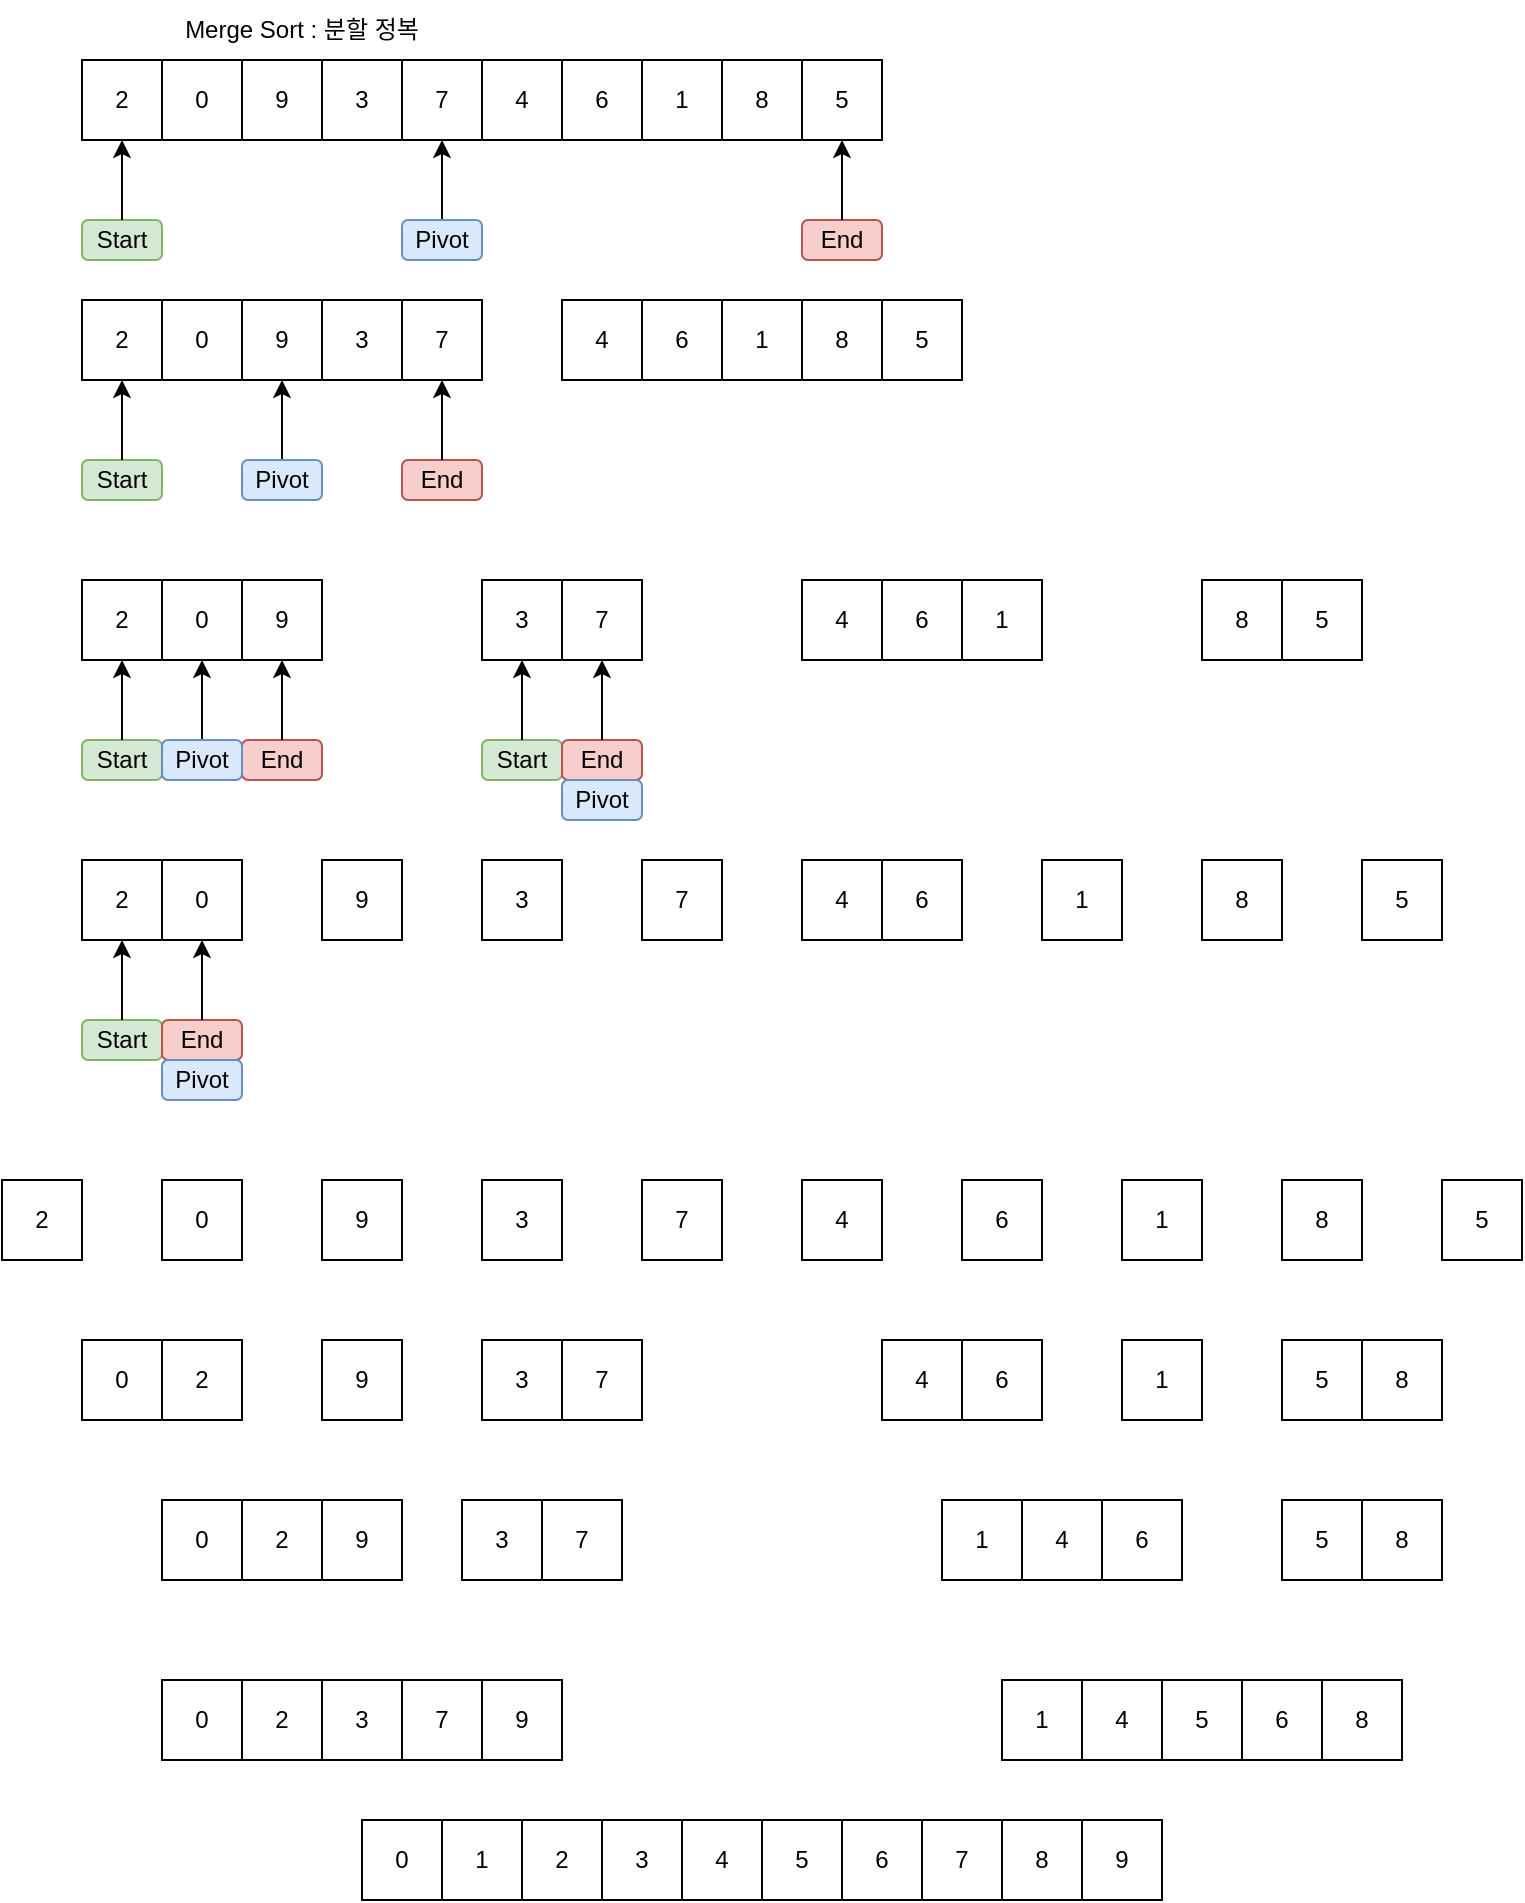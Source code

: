 <mxfile version="18.1.2" type="device"><diagram id="XsUgn-g_U2hLVd-NIfqP" name="Page-1"><mxGraphModel dx="782" dy="468" grid="1" gridSize="10" guides="1" tooltips="1" connect="1" arrows="1" fold="1" page="1" pageScale="1" pageWidth="827" pageHeight="1169" math="0" shadow="0"><root><mxCell id="0"/><mxCell id="1" parent="0"/><mxCell id="0Sv0Pnsijhi5YhSLoThr-1" value="1" style="rounded=0;whiteSpace=wrap;html=1;" vertex="1" parent="1"><mxGeometry x="320" y="40" width="40" height="40" as="geometry"/></mxCell><mxCell id="0Sv0Pnsijhi5YhSLoThr-2" value="2" style="rounded=0;whiteSpace=wrap;html=1;" vertex="1" parent="1"><mxGeometry x="40" y="40" width="40" height="40" as="geometry"/></mxCell><mxCell id="0Sv0Pnsijhi5YhSLoThr-3" value="3" style="rounded=0;whiteSpace=wrap;html=1;" vertex="1" parent="1"><mxGeometry x="160" y="40" width="40" height="40" as="geometry"/></mxCell><mxCell id="0Sv0Pnsijhi5YhSLoThr-4" value="4" style="rounded=0;whiteSpace=wrap;html=1;" vertex="1" parent="1"><mxGeometry x="240" y="40" width="40" height="40" as="geometry"/></mxCell><mxCell id="0Sv0Pnsijhi5YhSLoThr-5" value="5" style="rounded=0;whiteSpace=wrap;html=1;" vertex="1" parent="1"><mxGeometry x="400" y="40" width="40" height="40" as="geometry"/></mxCell><mxCell id="0Sv0Pnsijhi5YhSLoThr-6" value="6" style="rounded=0;whiteSpace=wrap;html=1;" vertex="1" parent="1"><mxGeometry x="280" y="40" width="40" height="40" as="geometry"/></mxCell><mxCell id="0Sv0Pnsijhi5YhSLoThr-7" value="7" style="rounded=0;whiteSpace=wrap;html=1;" vertex="1" parent="1"><mxGeometry x="200" y="40" width="40" height="40" as="geometry"/></mxCell><mxCell id="0Sv0Pnsijhi5YhSLoThr-8" value="8" style="rounded=0;whiteSpace=wrap;html=1;" vertex="1" parent="1"><mxGeometry x="360" y="40" width="40" height="40" as="geometry"/></mxCell><mxCell id="0Sv0Pnsijhi5YhSLoThr-9" value="9" style="rounded=0;whiteSpace=wrap;html=1;" vertex="1" parent="1"><mxGeometry x="120" y="40" width="40" height="40" as="geometry"/></mxCell><mxCell id="0Sv0Pnsijhi5YhSLoThr-10" value="0" style="rounded=0;whiteSpace=wrap;html=1;" vertex="1" parent="1"><mxGeometry x="80" y="40" width="40" height="40" as="geometry"/></mxCell><mxCell id="0Sv0Pnsijhi5YhSLoThr-12" value="Merge Sort : 분할 정복" style="text;html=1;strokeColor=none;fillColor=none;align=center;verticalAlign=middle;whiteSpace=wrap;rounded=0;" vertex="1" parent="1"><mxGeometry x="40" y="10" width="220" height="30" as="geometry"/></mxCell><mxCell id="0Sv0Pnsijhi5YhSLoThr-13" value="" style="endArrow=classic;html=1;rounded=0;entryX=1;entryY=1;entryDx=0;entryDy=0;" edge="1" parent="1"><mxGeometry width="50" height="50" relative="1" as="geometry"><mxPoint x="220" y="120" as="sourcePoint"/><mxPoint x="220" y="80" as="targetPoint"/></mxGeometry></mxCell><mxCell id="0Sv0Pnsijhi5YhSLoThr-15" value="Pivot" style="rounded=1;whiteSpace=wrap;html=1;fillColor=#dae8fc;strokeColor=#6c8ebf;" vertex="1" parent="1"><mxGeometry x="200" y="120" width="40" height="20" as="geometry"/></mxCell><mxCell id="0Sv0Pnsijhi5YhSLoThr-16" value="Start" style="rounded=1;whiteSpace=wrap;html=1;fillColor=#d5e8d4;strokeColor=#82b366;" vertex="1" parent="1"><mxGeometry x="40" y="120" width="40" height="20" as="geometry"/></mxCell><mxCell id="0Sv0Pnsijhi5YhSLoThr-18" value="" style="endArrow=classic;html=1;rounded=0;entryX=1;entryY=1;entryDx=0;entryDy=0;" edge="1" parent="1"><mxGeometry width="50" height="50" relative="1" as="geometry"><mxPoint x="60" y="120" as="sourcePoint"/><mxPoint x="60" y="80" as="targetPoint"/></mxGeometry></mxCell><mxCell id="0Sv0Pnsijhi5YhSLoThr-20" value="End" style="rounded=1;whiteSpace=wrap;html=1;fillColor=#f8cecc;strokeColor=#b85450;" vertex="1" parent="1"><mxGeometry x="400" y="120" width="40" height="20" as="geometry"/></mxCell><mxCell id="0Sv0Pnsijhi5YhSLoThr-21" value="" style="endArrow=classic;html=1;rounded=0;entryX=1;entryY=1;entryDx=0;entryDy=0;" edge="1" parent="1"><mxGeometry width="50" height="50" relative="1" as="geometry"><mxPoint x="420" y="120" as="sourcePoint"/><mxPoint x="420" y="80" as="targetPoint"/></mxGeometry></mxCell><mxCell id="0Sv0Pnsijhi5YhSLoThr-22" value="2" style="rounded=0;whiteSpace=wrap;html=1;" vertex="1" parent="1"><mxGeometry x="40" y="160" width="40" height="40" as="geometry"/></mxCell><mxCell id="0Sv0Pnsijhi5YhSLoThr-23" value="3" style="rounded=0;whiteSpace=wrap;html=1;" vertex="1" parent="1"><mxGeometry x="160" y="160" width="40" height="40" as="geometry"/></mxCell><mxCell id="0Sv0Pnsijhi5YhSLoThr-24" value="7" style="rounded=0;whiteSpace=wrap;html=1;" vertex="1" parent="1"><mxGeometry x="200" y="160" width="40" height="40" as="geometry"/></mxCell><mxCell id="0Sv0Pnsijhi5YhSLoThr-25" value="9" style="rounded=0;whiteSpace=wrap;html=1;" vertex="1" parent="1"><mxGeometry x="120" y="160" width="40" height="40" as="geometry"/></mxCell><mxCell id="0Sv0Pnsijhi5YhSLoThr-26" value="0" style="rounded=0;whiteSpace=wrap;html=1;" vertex="1" parent="1"><mxGeometry x="80" y="160" width="40" height="40" as="geometry"/></mxCell><mxCell id="0Sv0Pnsijhi5YhSLoThr-32" value="Start" style="rounded=1;whiteSpace=wrap;html=1;fillColor=#d5e8d4;strokeColor=#82b366;" vertex="1" parent="1"><mxGeometry x="40" y="240" width="40" height="20" as="geometry"/></mxCell><mxCell id="0Sv0Pnsijhi5YhSLoThr-33" value="" style="endArrow=classic;html=1;rounded=0;entryX=1;entryY=1;entryDx=0;entryDy=0;" edge="1" parent="1"><mxGeometry width="50" height="50" relative="1" as="geometry"><mxPoint x="60" y="240" as="sourcePoint"/><mxPoint x="60" y="200" as="targetPoint"/></mxGeometry></mxCell><mxCell id="0Sv0Pnsijhi5YhSLoThr-34" value="End" style="rounded=1;whiteSpace=wrap;html=1;fillColor=#f8cecc;strokeColor=#b85450;" vertex="1" parent="1"><mxGeometry x="200" y="240" width="40" height="20" as="geometry"/></mxCell><mxCell id="0Sv0Pnsijhi5YhSLoThr-35" value="" style="endArrow=classic;html=1;rounded=0;entryX=1;entryY=1;entryDx=0;entryDy=0;" edge="1" parent="1"><mxGeometry width="50" height="50" relative="1" as="geometry"><mxPoint x="220" y="240" as="sourcePoint"/><mxPoint x="220" y="200" as="targetPoint"/></mxGeometry></mxCell><mxCell id="0Sv0Pnsijhi5YhSLoThr-36" value="" style="endArrow=classic;html=1;rounded=0;entryX=1;entryY=1;entryDx=0;entryDy=0;" edge="1" parent="1"><mxGeometry width="50" height="50" relative="1" as="geometry"><mxPoint x="140" y="240" as="sourcePoint"/><mxPoint x="140" y="200" as="targetPoint"/></mxGeometry></mxCell><mxCell id="0Sv0Pnsijhi5YhSLoThr-37" value="Pivot" style="rounded=1;whiteSpace=wrap;html=1;fillColor=#dae8fc;strokeColor=#6c8ebf;" vertex="1" parent="1"><mxGeometry x="120" y="240" width="40" height="20" as="geometry"/></mxCell><mxCell id="0Sv0Pnsijhi5YhSLoThr-38" value="2" style="rounded=0;whiteSpace=wrap;html=1;" vertex="1" parent="1"><mxGeometry x="40" y="300" width="40" height="40" as="geometry"/></mxCell><mxCell id="0Sv0Pnsijhi5YhSLoThr-39" value="9" style="rounded=0;whiteSpace=wrap;html=1;" vertex="1" parent="1"><mxGeometry x="120" y="300" width="40" height="40" as="geometry"/></mxCell><mxCell id="0Sv0Pnsijhi5YhSLoThr-40" value="0" style="rounded=0;whiteSpace=wrap;html=1;" vertex="1" parent="1"><mxGeometry x="80" y="300" width="40" height="40" as="geometry"/></mxCell><mxCell id="0Sv0Pnsijhi5YhSLoThr-41" value="Start" style="rounded=1;whiteSpace=wrap;html=1;fillColor=#d5e8d4;strokeColor=#82b366;" vertex="1" parent="1"><mxGeometry x="40" y="380" width="40" height="20" as="geometry"/></mxCell><mxCell id="0Sv0Pnsijhi5YhSLoThr-42" value="" style="endArrow=classic;html=1;rounded=0;entryX=1;entryY=1;entryDx=0;entryDy=0;" edge="1" parent="1"><mxGeometry width="50" height="50" relative="1" as="geometry"><mxPoint x="60" y="380" as="sourcePoint"/><mxPoint x="60" y="340" as="targetPoint"/></mxGeometry></mxCell><mxCell id="0Sv0Pnsijhi5YhSLoThr-43" value="End" style="rounded=1;whiteSpace=wrap;html=1;fillColor=#f8cecc;strokeColor=#b85450;" vertex="1" parent="1"><mxGeometry x="120" y="380" width="40" height="20" as="geometry"/></mxCell><mxCell id="0Sv0Pnsijhi5YhSLoThr-44" value="" style="endArrow=classic;html=1;rounded=0;entryX=1;entryY=1;entryDx=0;entryDy=0;" edge="1" parent="1"><mxGeometry width="50" height="50" relative="1" as="geometry"><mxPoint x="140" y="380" as="sourcePoint"/><mxPoint x="140" y="340" as="targetPoint"/></mxGeometry></mxCell><mxCell id="0Sv0Pnsijhi5YhSLoThr-45" value="" style="endArrow=classic;html=1;rounded=0;entryX=1;entryY=1;entryDx=0;entryDy=0;" edge="1" parent="1"><mxGeometry width="50" height="50" relative="1" as="geometry"><mxPoint x="100" y="380" as="sourcePoint"/><mxPoint x="100" y="340" as="targetPoint"/></mxGeometry></mxCell><mxCell id="0Sv0Pnsijhi5YhSLoThr-46" value="Pivot" style="rounded=1;whiteSpace=wrap;html=1;fillColor=#dae8fc;strokeColor=#6c8ebf;" vertex="1" parent="1"><mxGeometry x="80" y="380" width="40" height="20" as="geometry"/></mxCell><mxCell id="0Sv0Pnsijhi5YhSLoThr-47" value="2" style="rounded=0;whiteSpace=wrap;html=1;" vertex="1" parent="1"><mxGeometry x="40" y="440" width="40" height="40" as="geometry"/></mxCell><mxCell id="0Sv0Pnsijhi5YhSLoThr-48" value="0" style="rounded=0;whiteSpace=wrap;html=1;" vertex="1" parent="1"><mxGeometry x="80" y="440" width="40" height="40" as="geometry"/></mxCell><mxCell id="0Sv0Pnsijhi5YhSLoThr-49" value="Start" style="rounded=1;whiteSpace=wrap;html=1;fillColor=#d5e8d4;strokeColor=#82b366;" vertex="1" parent="1"><mxGeometry x="40" y="520" width="40" height="20" as="geometry"/></mxCell><mxCell id="0Sv0Pnsijhi5YhSLoThr-50" value="" style="endArrow=classic;html=1;rounded=0;entryX=1;entryY=1;entryDx=0;entryDy=0;" edge="1" parent="1"><mxGeometry width="50" height="50" relative="1" as="geometry"><mxPoint x="60" y="520" as="sourcePoint"/><mxPoint x="60" y="480" as="targetPoint"/></mxGeometry></mxCell><mxCell id="0Sv0Pnsijhi5YhSLoThr-51" value="End" style="rounded=1;whiteSpace=wrap;html=1;fillColor=#f8cecc;strokeColor=#b85450;" vertex="1" parent="1"><mxGeometry x="80" y="520" width="40" height="20" as="geometry"/></mxCell><mxCell id="0Sv0Pnsijhi5YhSLoThr-52" value="" style="endArrow=classic;html=1;rounded=0;entryX=1;entryY=1;entryDx=0;entryDy=0;" edge="1" parent="1"><mxGeometry width="50" height="50" relative="1" as="geometry"><mxPoint x="100" y="520" as="sourcePoint"/><mxPoint x="100" y="480" as="targetPoint"/></mxGeometry></mxCell><mxCell id="0Sv0Pnsijhi5YhSLoThr-53" value="Pivot" style="rounded=1;whiteSpace=wrap;html=1;fillColor=#dae8fc;strokeColor=#6c8ebf;" vertex="1" parent="1"><mxGeometry x="80" y="540" width="40" height="20" as="geometry"/></mxCell><mxCell id="0Sv0Pnsijhi5YhSLoThr-54" value="2" style="rounded=0;whiteSpace=wrap;html=1;" vertex="1" parent="1"><mxGeometry y="600" width="40" height="40" as="geometry"/></mxCell><mxCell id="0Sv0Pnsijhi5YhSLoThr-55" value="0" style="rounded=0;whiteSpace=wrap;html=1;" vertex="1" parent="1"><mxGeometry x="80" y="600" width="40" height="40" as="geometry"/></mxCell><mxCell id="0Sv0Pnsijhi5YhSLoThr-56" value="1" style="rounded=0;whiteSpace=wrap;html=1;" vertex="1" parent="1"><mxGeometry x="360" y="160" width="40" height="40" as="geometry"/></mxCell><mxCell id="0Sv0Pnsijhi5YhSLoThr-57" value="4" style="rounded=0;whiteSpace=wrap;html=1;" vertex="1" parent="1"><mxGeometry x="280" y="160" width="40" height="40" as="geometry"/></mxCell><mxCell id="0Sv0Pnsijhi5YhSLoThr-58" value="5" style="rounded=0;whiteSpace=wrap;html=1;" vertex="1" parent="1"><mxGeometry x="440" y="160" width="40" height="40" as="geometry"/></mxCell><mxCell id="0Sv0Pnsijhi5YhSLoThr-59" value="6" style="rounded=0;whiteSpace=wrap;html=1;" vertex="1" parent="1"><mxGeometry x="320" y="160" width="40" height="40" as="geometry"/></mxCell><mxCell id="0Sv0Pnsijhi5YhSLoThr-60" value="8" style="rounded=0;whiteSpace=wrap;html=1;" vertex="1" parent="1"><mxGeometry x="400" y="160" width="40" height="40" as="geometry"/></mxCell><mxCell id="0Sv0Pnsijhi5YhSLoThr-61" value="3" style="rounded=0;whiteSpace=wrap;html=1;" vertex="1" parent="1"><mxGeometry x="240" y="300" width="40" height="40" as="geometry"/></mxCell><mxCell id="0Sv0Pnsijhi5YhSLoThr-62" value="7" style="rounded=0;whiteSpace=wrap;html=1;" vertex="1" parent="1"><mxGeometry x="280" y="300" width="40" height="40" as="geometry"/></mxCell><mxCell id="0Sv0Pnsijhi5YhSLoThr-63" value="Start" style="rounded=1;whiteSpace=wrap;html=1;fillColor=#d5e8d4;strokeColor=#82b366;" vertex="1" parent="1"><mxGeometry x="240" y="380" width="40" height="20" as="geometry"/></mxCell><mxCell id="0Sv0Pnsijhi5YhSLoThr-64" value="" style="endArrow=classic;html=1;rounded=0;entryX=1;entryY=1;entryDx=0;entryDy=0;" edge="1" parent="1"><mxGeometry width="50" height="50" relative="1" as="geometry"><mxPoint x="260" y="380" as="sourcePoint"/><mxPoint x="260" y="340" as="targetPoint"/></mxGeometry></mxCell><mxCell id="0Sv0Pnsijhi5YhSLoThr-65" value="End" style="rounded=1;whiteSpace=wrap;html=1;fillColor=#f8cecc;strokeColor=#b85450;" vertex="1" parent="1"><mxGeometry x="280" y="380" width="40" height="20" as="geometry"/></mxCell><mxCell id="0Sv0Pnsijhi5YhSLoThr-66" value="" style="endArrow=classic;html=1;rounded=0;entryX=1;entryY=1;entryDx=0;entryDy=0;" edge="1" parent="1"><mxGeometry width="50" height="50" relative="1" as="geometry"><mxPoint x="300" y="380" as="sourcePoint"/><mxPoint x="300" y="340" as="targetPoint"/></mxGeometry></mxCell><mxCell id="0Sv0Pnsijhi5YhSLoThr-67" value="Pivot" style="rounded=1;whiteSpace=wrap;html=1;fillColor=#dae8fc;strokeColor=#6c8ebf;" vertex="1" parent="1"><mxGeometry x="280" y="400" width="40" height="20" as="geometry"/></mxCell><mxCell id="0Sv0Pnsijhi5YhSLoThr-68" value="3" style="rounded=0;whiteSpace=wrap;html=1;" vertex="1" parent="1"><mxGeometry x="240" y="440" width="40" height="40" as="geometry"/></mxCell><mxCell id="0Sv0Pnsijhi5YhSLoThr-69" value="7" style="rounded=0;whiteSpace=wrap;html=1;" vertex="1" parent="1"><mxGeometry x="320" y="440" width="40" height="40" as="geometry"/></mxCell><mxCell id="0Sv0Pnsijhi5YhSLoThr-70" value="9" style="rounded=0;whiteSpace=wrap;html=1;" vertex="1" parent="1"><mxGeometry x="160" y="440" width="40" height="40" as="geometry"/></mxCell><mxCell id="0Sv0Pnsijhi5YhSLoThr-72" value="9" style="rounded=0;whiteSpace=wrap;html=1;" vertex="1" parent="1"><mxGeometry x="160" y="600" width="40" height="40" as="geometry"/></mxCell><mxCell id="0Sv0Pnsijhi5YhSLoThr-73" value="3" style="rounded=0;whiteSpace=wrap;html=1;" vertex="1" parent="1"><mxGeometry x="240" y="600" width="40" height="40" as="geometry"/></mxCell><mxCell id="0Sv0Pnsijhi5YhSLoThr-74" value="7" style="rounded=0;whiteSpace=wrap;html=1;" vertex="1" parent="1"><mxGeometry x="320" y="600" width="40" height="40" as="geometry"/></mxCell><mxCell id="0Sv0Pnsijhi5YhSLoThr-75" value="2" style="rounded=0;whiteSpace=wrap;html=1;" vertex="1" parent="1"><mxGeometry x="80" y="680" width="40" height="40" as="geometry"/></mxCell><mxCell id="0Sv0Pnsijhi5YhSLoThr-76" value="0" style="rounded=0;whiteSpace=wrap;html=1;" vertex="1" parent="1"><mxGeometry x="40" y="680" width="40" height="40" as="geometry"/></mxCell><mxCell id="0Sv0Pnsijhi5YhSLoThr-77" value="9" style="rounded=0;whiteSpace=wrap;html=1;" vertex="1" parent="1"><mxGeometry x="160" y="680" width="40" height="40" as="geometry"/></mxCell><mxCell id="0Sv0Pnsijhi5YhSLoThr-78" value="3" style="rounded=0;whiteSpace=wrap;html=1;" vertex="1" parent="1"><mxGeometry x="240" y="680" width="40" height="40" as="geometry"/></mxCell><mxCell id="0Sv0Pnsijhi5YhSLoThr-79" value="7" style="rounded=0;whiteSpace=wrap;html=1;" vertex="1" parent="1"><mxGeometry x="280" y="680" width="40" height="40" as="geometry"/></mxCell><mxCell id="0Sv0Pnsijhi5YhSLoThr-80" value="7" style="rounded=0;whiteSpace=wrap;html=1;" vertex="1" parent="1"><mxGeometry x="270" y="760" width="40" height="40" as="geometry"/></mxCell><mxCell id="0Sv0Pnsijhi5YhSLoThr-81" value="9" style="rounded=0;whiteSpace=wrap;html=1;" vertex="1" parent="1"><mxGeometry x="160" y="760" width="40" height="40" as="geometry"/></mxCell><mxCell id="0Sv0Pnsijhi5YhSLoThr-82" value="3" style="rounded=0;whiteSpace=wrap;html=1;" vertex="1" parent="1"><mxGeometry x="230" y="760" width="40" height="40" as="geometry"/></mxCell><mxCell id="0Sv0Pnsijhi5YhSLoThr-85" value="2" style="rounded=0;whiteSpace=wrap;html=1;" vertex="1" parent="1"><mxGeometry x="120" y="760" width="40" height="40" as="geometry"/></mxCell><mxCell id="0Sv0Pnsijhi5YhSLoThr-88" value="0" style="rounded=0;whiteSpace=wrap;html=1;" vertex="1" parent="1"><mxGeometry x="80" y="760" width="40" height="40" as="geometry"/></mxCell><mxCell id="0Sv0Pnsijhi5YhSLoThr-97" value="1" style="rounded=0;whiteSpace=wrap;html=1;" vertex="1" parent="1"><mxGeometry x="480" y="300" width="40" height="40" as="geometry"/></mxCell><mxCell id="0Sv0Pnsijhi5YhSLoThr-98" value="4" style="rounded=0;whiteSpace=wrap;html=1;" vertex="1" parent="1"><mxGeometry x="400" y="300" width="40" height="40" as="geometry"/></mxCell><mxCell id="0Sv0Pnsijhi5YhSLoThr-99" value="6" style="rounded=0;whiteSpace=wrap;html=1;" vertex="1" parent="1"><mxGeometry x="440" y="300" width="40" height="40" as="geometry"/></mxCell><mxCell id="0Sv0Pnsijhi5YhSLoThr-100" value="5" style="rounded=0;whiteSpace=wrap;html=1;" vertex="1" parent="1"><mxGeometry x="640" y="300" width="40" height="40" as="geometry"/></mxCell><mxCell id="0Sv0Pnsijhi5YhSLoThr-101" value="8" style="rounded=0;whiteSpace=wrap;html=1;" vertex="1" parent="1"><mxGeometry x="600" y="300" width="40" height="40" as="geometry"/></mxCell><mxCell id="0Sv0Pnsijhi5YhSLoThr-102" value="4" style="rounded=0;whiteSpace=wrap;html=1;" vertex="1" parent="1"><mxGeometry x="400" y="440" width="40" height="40" as="geometry"/></mxCell><mxCell id="0Sv0Pnsijhi5YhSLoThr-103" value="6" style="rounded=0;whiteSpace=wrap;html=1;" vertex="1" parent="1"><mxGeometry x="440" y="440" width="40" height="40" as="geometry"/></mxCell><mxCell id="0Sv0Pnsijhi5YhSLoThr-104" value="1" style="rounded=0;whiteSpace=wrap;html=1;" vertex="1" parent="1"><mxGeometry x="520" y="440" width="40" height="40" as="geometry"/></mxCell><mxCell id="0Sv0Pnsijhi5YhSLoThr-105" value="8" style="rounded=0;whiteSpace=wrap;html=1;" vertex="1" parent="1"><mxGeometry x="600" y="440" width="40" height="40" as="geometry"/></mxCell><mxCell id="0Sv0Pnsijhi5YhSLoThr-106" value="5" style="rounded=0;whiteSpace=wrap;html=1;" vertex="1" parent="1"><mxGeometry x="680" y="440" width="40" height="40" as="geometry"/></mxCell><mxCell id="0Sv0Pnsijhi5YhSLoThr-107" value="4" style="rounded=0;whiteSpace=wrap;html=1;" vertex="1" parent="1"><mxGeometry x="400" y="600" width="40" height="40" as="geometry"/></mxCell><mxCell id="0Sv0Pnsijhi5YhSLoThr-108" value="6" style="rounded=0;whiteSpace=wrap;html=1;" vertex="1" parent="1"><mxGeometry x="480" y="600" width="40" height="40" as="geometry"/></mxCell><mxCell id="0Sv0Pnsijhi5YhSLoThr-109" value="1" style="rounded=0;whiteSpace=wrap;html=1;" vertex="1" parent="1"><mxGeometry x="560" y="600" width="40" height="40" as="geometry"/></mxCell><mxCell id="0Sv0Pnsijhi5YhSLoThr-110" value="8" style="rounded=0;whiteSpace=wrap;html=1;" vertex="1" parent="1"><mxGeometry x="640" y="600" width="40" height="40" as="geometry"/></mxCell><mxCell id="0Sv0Pnsijhi5YhSLoThr-111" value="5" style="rounded=0;whiteSpace=wrap;html=1;" vertex="1" parent="1"><mxGeometry x="720" y="600" width="40" height="40" as="geometry"/></mxCell><mxCell id="0Sv0Pnsijhi5YhSLoThr-112" value="4" style="rounded=0;whiteSpace=wrap;html=1;" vertex="1" parent="1"><mxGeometry x="440" y="680" width="40" height="40" as="geometry"/></mxCell><mxCell id="0Sv0Pnsijhi5YhSLoThr-113" value="6" style="rounded=0;whiteSpace=wrap;html=1;" vertex="1" parent="1"><mxGeometry x="480" y="680" width="40" height="40" as="geometry"/></mxCell><mxCell id="0Sv0Pnsijhi5YhSLoThr-114" value="1" style="rounded=0;whiteSpace=wrap;html=1;" vertex="1" parent="1"><mxGeometry x="560" y="680" width="40" height="40" as="geometry"/></mxCell><mxCell id="0Sv0Pnsijhi5YhSLoThr-115" value="1" style="rounded=0;whiteSpace=wrap;html=1;" vertex="1" parent="1"><mxGeometry x="470" y="760" width="40" height="40" as="geometry"/></mxCell><mxCell id="0Sv0Pnsijhi5YhSLoThr-116" value="6" style="rounded=0;whiteSpace=wrap;html=1;" vertex="1" parent="1"><mxGeometry x="550" y="760" width="40" height="40" as="geometry"/></mxCell><mxCell id="0Sv0Pnsijhi5YhSLoThr-117" value="4" style="rounded=0;whiteSpace=wrap;html=1;" vertex="1" parent="1"><mxGeometry x="510" y="760" width="40" height="40" as="geometry"/></mxCell><mxCell id="0Sv0Pnsijhi5YhSLoThr-118" value="8" style="rounded=0;whiteSpace=wrap;html=1;" vertex="1" parent="1"><mxGeometry x="680" y="680" width="40" height="40" as="geometry"/></mxCell><mxCell id="0Sv0Pnsijhi5YhSLoThr-119" value="5" style="rounded=0;whiteSpace=wrap;html=1;" vertex="1" parent="1"><mxGeometry x="640" y="680" width="40" height="40" as="geometry"/></mxCell><mxCell id="0Sv0Pnsijhi5YhSLoThr-121" value="8" style="rounded=0;whiteSpace=wrap;html=1;" vertex="1" parent="1"><mxGeometry x="680" y="760" width="40" height="40" as="geometry"/></mxCell><mxCell id="0Sv0Pnsijhi5YhSLoThr-122" value="5" style="rounded=0;whiteSpace=wrap;html=1;" vertex="1" parent="1"><mxGeometry x="640" y="760" width="40" height="40" as="geometry"/></mxCell><mxCell id="0Sv0Pnsijhi5YhSLoThr-124" value="7" style="rounded=0;whiteSpace=wrap;html=1;" vertex="1" parent="1"><mxGeometry x="200" y="850" width="40" height="40" as="geometry"/></mxCell><mxCell id="0Sv0Pnsijhi5YhSLoThr-125" value="9" style="rounded=0;whiteSpace=wrap;html=1;" vertex="1" parent="1"><mxGeometry x="240" y="850" width="40" height="40" as="geometry"/></mxCell><mxCell id="0Sv0Pnsijhi5YhSLoThr-126" value="3" style="rounded=0;whiteSpace=wrap;html=1;" vertex="1" parent="1"><mxGeometry x="160" y="850" width="40" height="40" as="geometry"/></mxCell><mxCell id="0Sv0Pnsijhi5YhSLoThr-127" value="2" style="rounded=0;whiteSpace=wrap;html=1;" vertex="1" parent="1"><mxGeometry x="120" y="850" width="40" height="40" as="geometry"/></mxCell><mxCell id="0Sv0Pnsijhi5YhSLoThr-128" value="0" style="rounded=0;whiteSpace=wrap;html=1;" vertex="1" parent="1"><mxGeometry x="80" y="850" width="40" height="40" as="geometry"/></mxCell><mxCell id="0Sv0Pnsijhi5YhSLoThr-129" value="1" style="rounded=0;whiteSpace=wrap;html=1;" vertex="1" parent="1"><mxGeometry x="500" y="850" width="40" height="40" as="geometry"/></mxCell><mxCell id="0Sv0Pnsijhi5YhSLoThr-130" value="6" style="rounded=0;whiteSpace=wrap;html=1;" vertex="1" parent="1"><mxGeometry x="620" y="850" width="40" height="40" as="geometry"/></mxCell><mxCell id="0Sv0Pnsijhi5YhSLoThr-131" value="4" style="rounded=0;whiteSpace=wrap;html=1;" vertex="1" parent="1"><mxGeometry x="540" y="850" width="40" height="40" as="geometry"/></mxCell><mxCell id="0Sv0Pnsijhi5YhSLoThr-132" value="8" style="rounded=0;whiteSpace=wrap;html=1;" vertex="1" parent="1"><mxGeometry x="660" y="850" width="40" height="40" as="geometry"/></mxCell><mxCell id="0Sv0Pnsijhi5YhSLoThr-133" value="5" style="rounded=0;whiteSpace=wrap;html=1;" vertex="1" parent="1"><mxGeometry x="580" y="850" width="40" height="40" as="geometry"/></mxCell><mxCell id="0Sv0Pnsijhi5YhSLoThr-134" value="7" style="rounded=0;whiteSpace=wrap;html=1;" vertex="1" parent="1"><mxGeometry x="460" y="920" width="40" height="40" as="geometry"/></mxCell><mxCell id="0Sv0Pnsijhi5YhSLoThr-135" value="9" style="rounded=0;whiteSpace=wrap;html=1;" vertex="1" parent="1"><mxGeometry x="540" y="920" width="40" height="40" as="geometry"/></mxCell><mxCell id="0Sv0Pnsijhi5YhSLoThr-136" value="3" style="rounded=0;whiteSpace=wrap;html=1;" vertex="1" parent="1"><mxGeometry x="300" y="920" width="40" height="40" as="geometry"/></mxCell><mxCell id="0Sv0Pnsijhi5YhSLoThr-137" value="2" style="rounded=0;whiteSpace=wrap;html=1;" vertex="1" parent="1"><mxGeometry x="260" y="920" width="40" height="40" as="geometry"/></mxCell><mxCell id="0Sv0Pnsijhi5YhSLoThr-138" value="0" style="rounded=0;whiteSpace=wrap;html=1;" vertex="1" parent="1"><mxGeometry x="180" y="920" width="40" height="40" as="geometry"/></mxCell><mxCell id="0Sv0Pnsijhi5YhSLoThr-139" value="1" style="rounded=0;whiteSpace=wrap;html=1;" vertex="1" parent="1"><mxGeometry x="220" y="920" width="40" height="40" as="geometry"/></mxCell><mxCell id="0Sv0Pnsijhi5YhSLoThr-140" value="6" style="rounded=0;whiteSpace=wrap;html=1;" vertex="1" parent="1"><mxGeometry x="420" y="920" width="40" height="40" as="geometry"/></mxCell><mxCell id="0Sv0Pnsijhi5YhSLoThr-141" value="4" style="rounded=0;whiteSpace=wrap;html=1;" vertex="1" parent="1"><mxGeometry x="340" y="920" width="40" height="40" as="geometry"/></mxCell><mxCell id="0Sv0Pnsijhi5YhSLoThr-142" value="8" style="rounded=0;whiteSpace=wrap;html=1;" vertex="1" parent="1"><mxGeometry x="500" y="920" width="40" height="40" as="geometry"/></mxCell><mxCell id="0Sv0Pnsijhi5YhSLoThr-143" value="5" style="rounded=0;whiteSpace=wrap;html=1;" vertex="1" parent="1"><mxGeometry x="380" y="920" width="40" height="40" as="geometry"/></mxCell></root></mxGraphModel></diagram></mxfile>